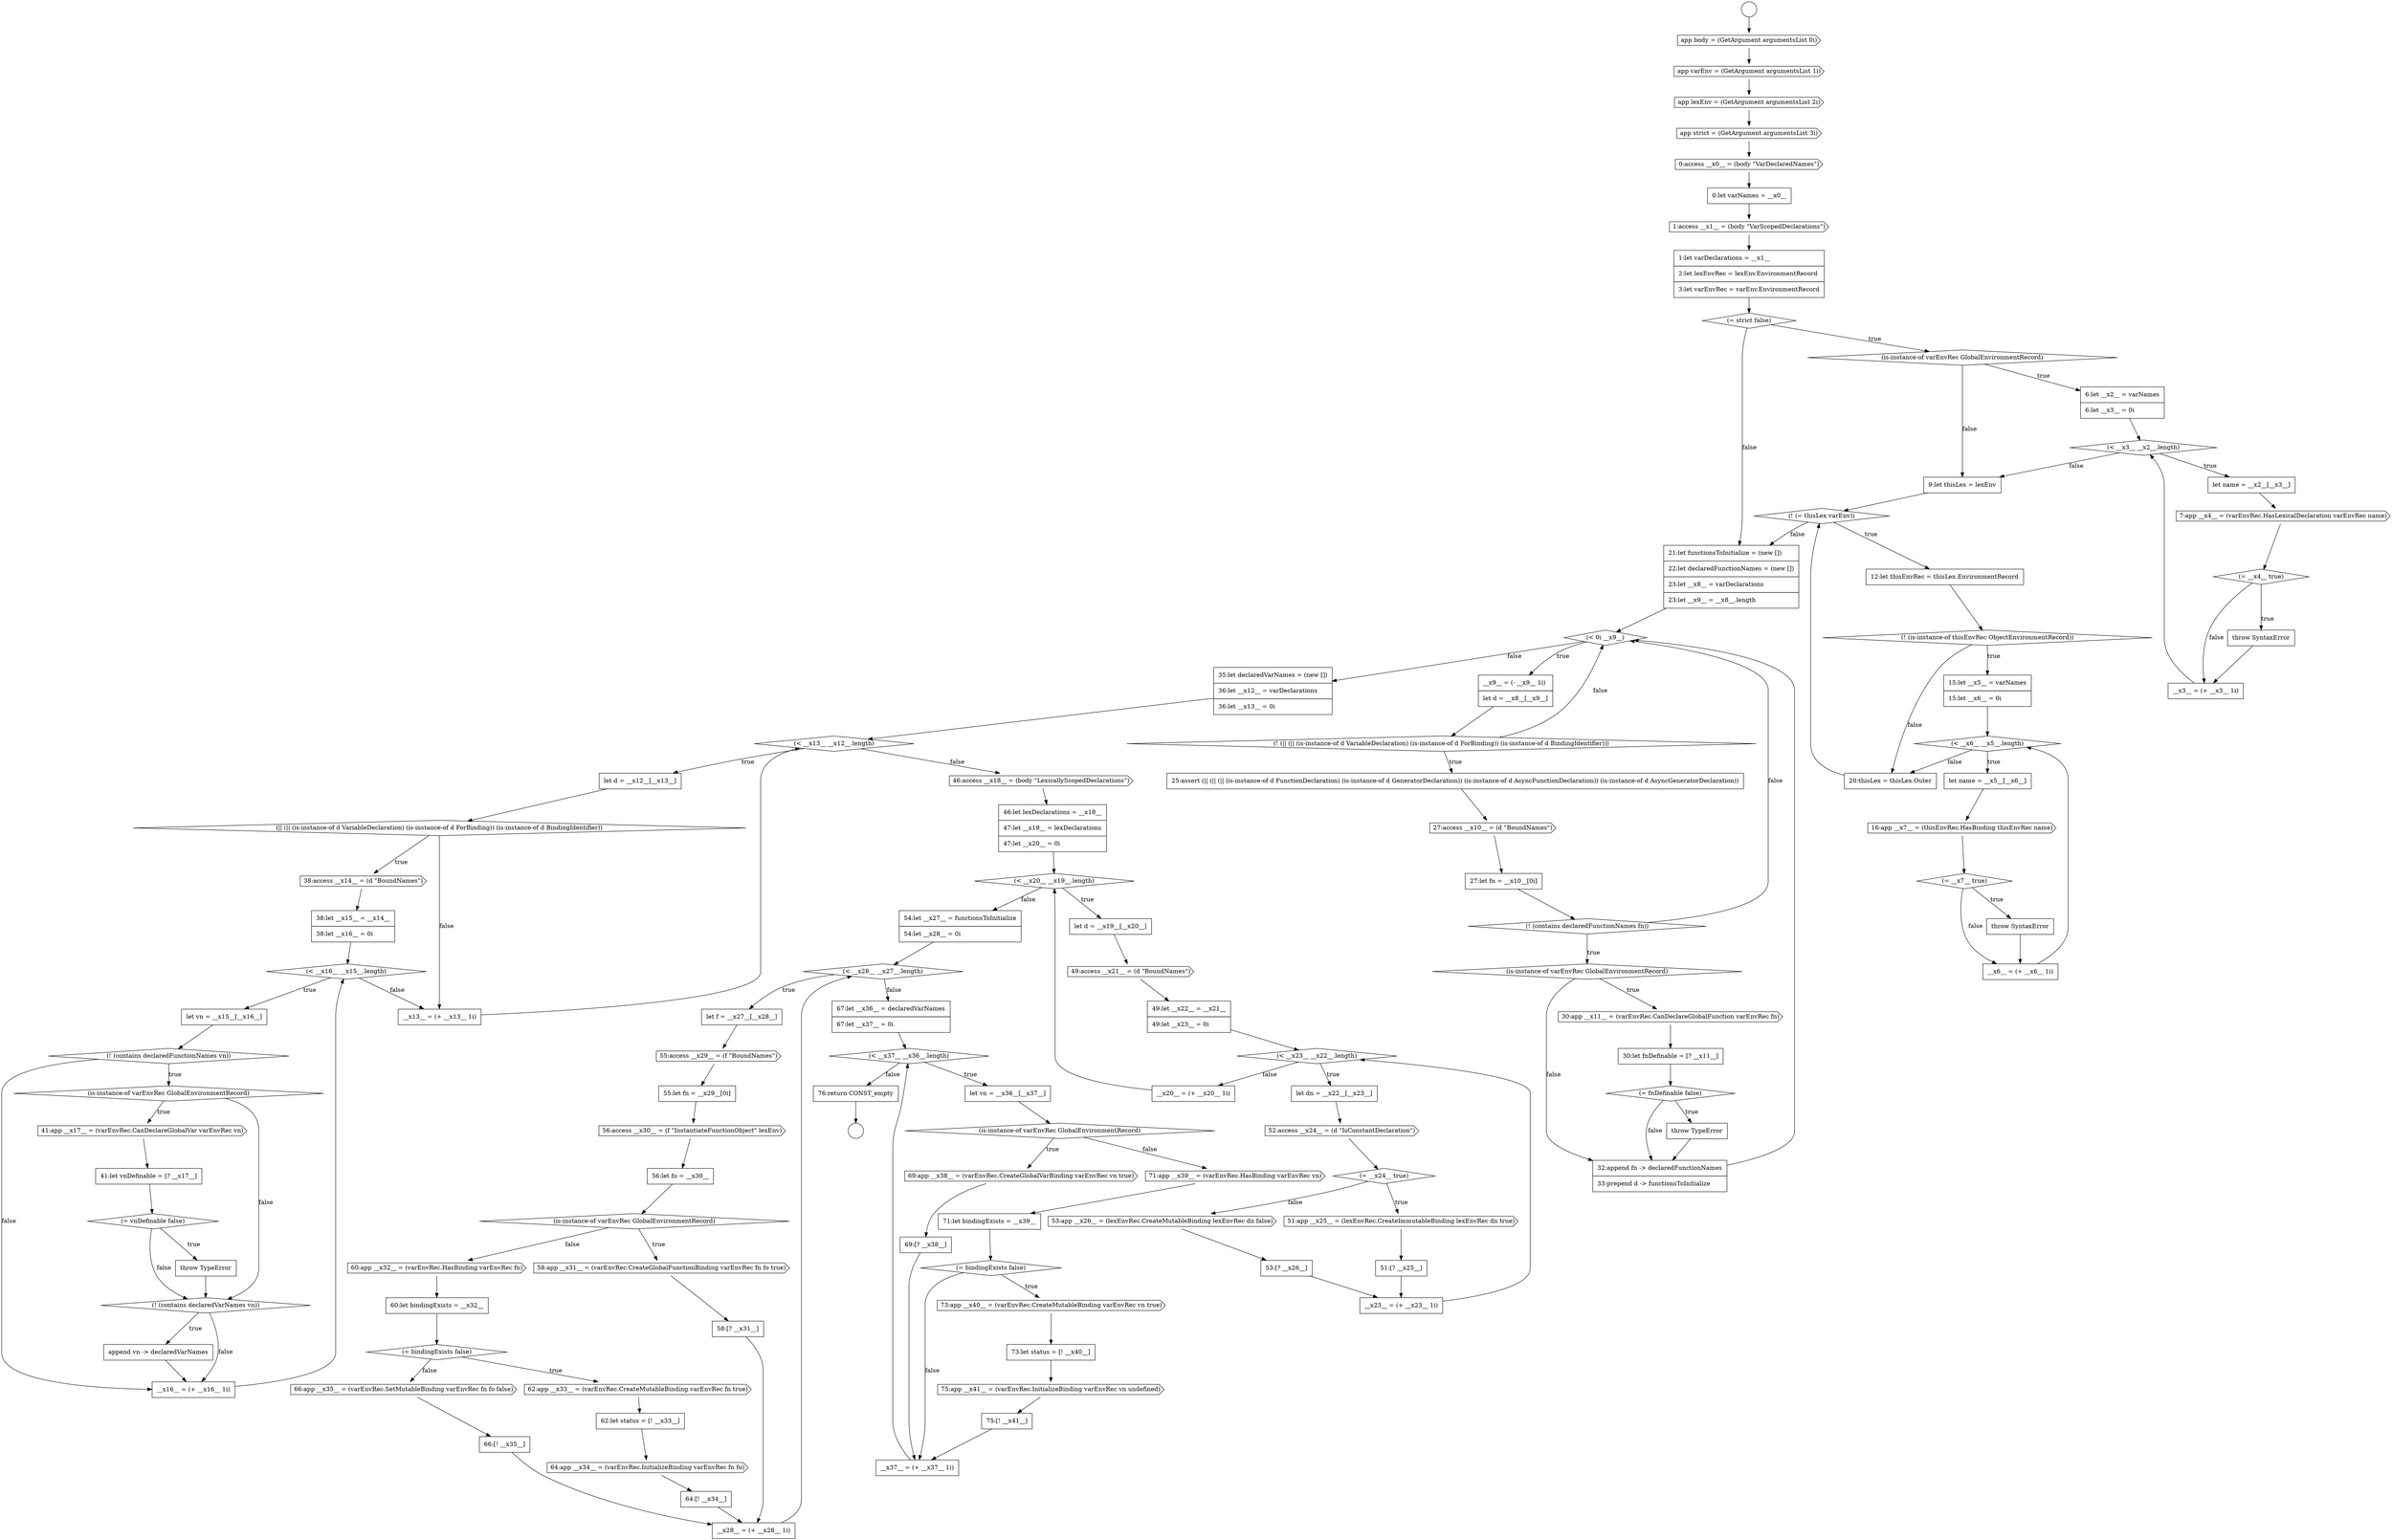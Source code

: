 digraph {
  node5 [shape=cds, label=<<font color="black">app strict = (GetArgument argumentsList 3i)</font>> color="black" fillcolor="white" style=filled]
  node112 [shape=none, margin=0, label=<<font color="black">
    <table border="0" cellborder="1" cellspacing="0" cellpadding="10">
      <tr><td align="left">__x37__ = (+ __x37__ 1i)</td></tr>
    </table>
  </font>> color="black" fillcolor="white" style=filled]
  node69 [shape=diamond, label=<<font color="black">(&lt; __x23__ __x22__.length)</font>> color="black" fillcolor="white" style=filled]
  node101 [shape=none, margin=0, label=<<font color="black">
    <table border="0" cellborder="1" cellspacing="0" cellpadding="10">
      <tr><td align="left">let vn = __x36__[__x37__]</td></tr>
    </table>
  </font>> color="black" fillcolor="white" style=filled]
  node0 [shape=circle label=" " color="black" fillcolor="white" style=filled]
  node88 [shape=none, margin=0, label=<<font color="black">
    <table border="0" cellborder="1" cellspacing="0" cellpadding="10">
      <tr><td align="left">58:[? __x31__]</td></tr>
    </table>
  </font>> color="black" fillcolor="white" style=filled]
  node10 [shape=diamond, label=<<font color="black">(= strict false)</font>> color="black" fillcolor="white" style=filled]
  node56 [shape=none, margin=0, label=<<font color="black">
    <table border="0" cellborder="1" cellspacing="0" cellpadding="10">
      <tr><td align="left">41:let vnDefinable = [? __x17__]</td></tr>
    </table>
  </font>> color="black" fillcolor="white" style=filled]
  node42 [shape=diamond, label=<<font color="black">(= fnDefinable false)</font>> color="black" fillcolor="white" style=filled]
  node24 [shape=diamond, label=<<font color="black">(&lt; __x6__ __x5__.length)</font>> color="black" fillcolor="white" style=filled]
  node37 [shape=none, margin=0, label=<<font color="black">
    <table border="0" cellborder="1" cellspacing="0" cellpadding="10">
      <tr><td align="left">27:let fn = __x10__[0i]</td></tr>
    </table>
  </font>> color="black" fillcolor="white" style=filled]
  node25 [shape=none, margin=0, label=<<font color="black">
    <table border="0" cellborder="1" cellspacing="0" cellpadding="10">
      <tr><td align="left">let name = __x5__[__x6__]</td></tr>
    </table>
  </font>> color="black" fillcolor="white" style=filled]
  node52 [shape=none, margin=0, label=<<font color="black">
    <table border="0" cellborder="1" cellspacing="0" cellpadding="10">
      <tr><td align="left">let vn = __x15__[__x16__]</td></tr>
    </table>
  </font>> color="black" fillcolor="white" style=filled]
  node14 [shape=none, margin=0, label=<<font color="black">
    <table border="0" cellborder="1" cellspacing="0" cellpadding="10">
      <tr><td align="left">let name = __x2__[__x3__]</td></tr>
    </table>
  </font>> color="black" fillcolor="white" style=filled]
  node110 [shape=cds, label=<<font color="black">75:app __x41__ = (varEnvRec.InitializeBinding varEnvRec vn undefined)</font>> color="black" fillcolor="white" style=filled]
  node20 [shape=diamond, label=<<font color="black">(! (= thisLex varEnv))</font>> color="black" fillcolor="white" style=filled]
  node46 [shape=diamond, label=<<font color="black">(&lt; __x13__ __x12__.length)</font>> color="black" fillcolor="white" style=filled]
  node93 [shape=none, margin=0, label=<<font color="black">
    <table border="0" cellborder="1" cellspacing="0" cellpadding="10">
      <tr><td align="left">62:let status = [! __x33__]</td></tr>
    </table>
  </font>> color="black" fillcolor="white" style=filled]
  node57 [shape=diamond, label=<<font color="black">(= vnDefinable false)</font>> color="black" fillcolor="white" style=filled]
  node78 [shape=none, margin=0, label=<<font color="black">
    <table border="0" cellborder="1" cellspacing="0" cellpadding="10">
      <tr><td align="left">__x20__ = (+ __x20__ 1i)</td></tr>
    </table>
  </font>> color="black" fillcolor="white" style=filled]
  node29 [shape=none, margin=0, label=<<font color="black">
    <table border="0" cellborder="1" cellspacing="0" cellpadding="10">
      <tr><td align="left">__x6__ = (+ __x6__ 1i)</td></tr>
    </table>
  </font>> color="black" fillcolor="white" style=filled]
  node106 [shape=none, margin=0, label=<<font color="black">
    <table border="0" cellborder="1" cellspacing="0" cellpadding="10">
      <tr><td align="left">71:let bindingExists = __x39__</td></tr>
    </table>
  </font>> color="black" fillcolor="white" style=filled]
  node84 [shape=cds, label=<<font color="black">56:access __x30__ = (f &quot;InstantiateFunctionObject&quot; lexEnv)</font>> color="black" fillcolor="white" style=filled]
  node61 [shape=none, margin=0, label=<<font color="black">
    <table border="0" cellborder="1" cellspacing="0" cellpadding="10">
      <tr><td align="left">__x16__ = (+ __x16__ 1i)</td></tr>
    </table>
  </font>> color="black" fillcolor="white" style=filled]
  node89 [shape=cds, label=<<font color="black">60:app __x32__ = (varEnvRec.HasBinding varEnvRec fn)</font>> color="black" fillcolor="white" style=filled]
  node1 [shape=circle label=" " color="black" fillcolor="white" style=filled]
  node74 [shape=none, margin=0, label=<<font color="black">
    <table border="0" cellborder="1" cellspacing="0" cellpadding="10">
      <tr><td align="left">51:[? __x25__]</td></tr>
    </table>
  </font>> color="black" fillcolor="white" style=filled]
  node6 [shape=cds, label=<<font color="black">0:access __x0__ = (body &quot;VarDeclaredNames&quot;)</font>> color="black" fillcolor="white" style=filled]
  node60 [shape=none, margin=0, label=<<font color="black">
    <table border="0" cellborder="1" cellspacing="0" cellpadding="10">
      <tr><td align="left">append vn -&gt; declaredVarNames</td></tr>
    </table>
  </font>> color="black" fillcolor="white" style=filled]
  node85 [shape=none, margin=0, label=<<font color="black">
    <table border="0" cellborder="1" cellspacing="0" cellpadding="10">
      <tr><td align="left">56:let fo = __x30__</td></tr>
    </table>
  </font>> color="black" fillcolor="white" style=filled]
  node102 [shape=diamond, label=<<font color="black">(is-instance-of varEnvRec GlobalEnvironmentRecord)</font>> color="black" fillcolor="white" style=filled]
  node70 [shape=none, margin=0, label=<<font color="black">
    <table border="0" cellborder="1" cellspacing="0" cellpadding="10">
      <tr><td align="left">let dn = __x22__[__x23__]</td></tr>
    </table>
  </font>> color="black" fillcolor="white" style=filled]
  node21 [shape=none, margin=0, label=<<font color="black">
    <table border="0" cellborder="1" cellspacing="0" cellpadding="10">
      <tr><td align="left">12:let thisEnvRec = thisLex.EnvironmentRecord</td></tr>
    </table>
  </font>> color="black" fillcolor="white" style=filled]
  node33 [shape=none, margin=0, label=<<font color="black">
    <table border="0" cellborder="1" cellspacing="0" cellpadding="10">
      <tr><td align="left">__x9__ = (- __x9__ 1i)</td></tr>
      <tr><td align="left">let d = __x8__[__x9__]</td></tr>
    </table>
  </font>> color="black" fillcolor="white" style=filled]
  node28 [shape=none, margin=0, label=<<font color="black">
    <table border="0" cellborder="1" cellspacing="0" cellpadding="10">
      <tr><td align="left">throw SyntaxError</td></tr>
    </table>
  </font>> color="black" fillcolor="white" style=filled]
  node38 [shape=diamond, label=<<font color="black">(! (contains declaredFunctionNames fn))</font>> color="black" fillcolor="white" style=filled]
  node92 [shape=cds, label=<<font color="black">62:app __x33__ = (varEnvRec.CreateMutableBinding varEnvRec fn true)</font>> color="black" fillcolor="white" style=filled]
  node65 [shape=diamond, label=<<font color="black">(&lt; __x20__ __x19__.length)</font>> color="black" fillcolor="white" style=filled]
  node97 [shape=none, margin=0, label=<<font color="black">
    <table border="0" cellborder="1" cellspacing="0" cellpadding="10">
      <tr><td align="left">66:[! __x35__]</td></tr>
    </table>
  </font>> color="black" fillcolor="white" style=filled]
  node9 [shape=none, margin=0, label=<<font color="black">
    <table border="0" cellborder="1" cellspacing="0" cellpadding="10">
      <tr><td align="left">1:let varDeclarations = __x1__</td></tr>
      <tr><td align="left">2:let lexEnvRec = lexEnv.EnvironmentRecord</td></tr>
      <tr><td align="left">3:let varEnvRec = varEnv.EnvironmentRecord</td></tr>
    </table>
  </font>> color="black" fillcolor="white" style=filled]
  node53 [shape=diamond, label=<<font color="black">(! (contains declaredFunctionNames vn))</font>> color="black" fillcolor="white" style=filled]
  node109 [shape=none, margin=0, label=<<font color="black">
    <table border="0" cellborder="1" cellspacing="0" cellpadding="10">
      <tr><td align="left">73:let status = [! __x40__]</td></tr>
    </table>
  </font>> color="black" fillcolor="white" style=filled]
  node77 [shape=none, margin=0, label=<<font color="black">
    <table border="0" cellborder="1" cellspacing="0" cellpadding="10">
      <tr><td align="left">__x23__ = (+ __x23__ 1i)</td></tr>
    </table>
  </font>> color="black" fillcolor="white" style=filled]
  node96 [shape=cds, label=<<font color="black">66:app __x35__ = (varEnvRec.SetMutableBinding varEnvRec fn fo false)</font>> color="black" fillcolor="white" style=filled]
  node13 [shape=diamond, label=<<font color="black">(&lt; __x3__ __x2__.length)</font>> color="black" fillcolor="white" style=filled]
  node41 [shape=none, margin=0, label=<<font color="black">
    <table border="0" cellborder="1" cellspacing="0" cellpadding="10">
      <tr><td align="left">30:let fnDefinable = [? __x11__]</td></tr>
    </table>
  </font>> color="black" fillcolor="white" style=filled]
  node73 [shape=cds, label=<<font color="black">51:app __x25__ = (lexEnvRec.CreateImmutableBinding lexEnvRec dn true)</font>> color="black" fillcolor="white" style=filled]
  node105 [shape=cds, label=<<font color="black">71:app __x39__ = (varEnvRec.HasBinding varEnvRec vn)</font>> color="black" fillcolor="white" style=filled]
  node2 [shape=cds, label=<<font color="black">app body = (GetArgument argumentsList 0i)</font>> color="black" fillcolor="white" style=filled]
  node45 [shape=none, margin=0, label=<<font color="black">
    <table border="0" cellborder="1" cellspacing="0" cellpadding="10">
      <tr><td align="left">35:let declaredVarNames = (new [])</td></tr>
      <tr><td align="left">36:let __x12__ = varDeclarations</td></tr>
      <tr><td align="left">36:let __x13__ = 0i</td></tr>
    </table>
  </font>> color="black" fillcolor="white" style=filled]
  node64 [shape=none, margin=0, label=<<font color="black">
    <table border="0" cellborder="1" cellspacing="0" cellpadding="10">
      <tr><td align="left">46:let lexDeclarations = __x18__</td></tr>
      <tr><td align="left">47:let __x19__ = lexDeclarations</td></tr>
      <tr><td align="left">47:let __x20__ = 0i</td></tr>
    </table>
  </font>> color="black" fillcolor="white" style=filled]
  node17 [shape=none, margin=0, label=<<font color="black">
    <table border="0" cellborder="1" cellspacing="0" cellpadding="10">
      <tr><td align="left">throw SyntaxError</td></tr>
    </table>
  </font>> color="black" fillcolor="white" style=filled]
  node32 [shape=diamond, label=<<font color="black">(&lt; 0i __x9__)</font>> color="black" fillcolor="white" style=filled]
  node34 [shape=diamond, label=<<font color="black">(! (|| (|| (is-instance-of d VariableDeclaration) (is-instance-of d ForBinding)) (is-instance-of d BindingIdentifier)))</font>> color="black" fillcolor="white" style=filled]
  node22 [shape=diamond, label=<<font color="black">(! (is-instance-of thisEnvRec ObjectEnvironmentRecord))</font>> color="black" fillcolor="white" style=filled]
  node44 [shape=none, margin=0, label=<<font color="black">
    <table border="0" cellborder="1" cellspacing="0" cellpadding="10">
      <tr><td align="left">32:append fn -&gt; declaredFunctionNames</td></tr>
      <tr><td align="left">33:prepend d -&gt; functionsToInitialize</td></tr>
    </table>
  </font>> color="black" fillcolor="white" style=filled]
  node59 [shape=diamond, label=<<font color="black">(! (contains declaredVarNames vn))</font>> color="black" fillcolor="white" style=filled]
  node27 [shape=diamond, label=<<font color="black">(= __x7__ true)</font>> color="black" fillcolor="white" style=filled]
  node71 [shape=cds, label=<<font color="black">52:access __x24__ = (d &quot;IsConstantDeclaration&quot;)</font>> color="black" fillcolor="white" style=filled]
  node12 [shape=none, margin=0, label=<<font color="black">
    <table border="0" cellborder="1" cellspacing="0" cellpadding="10">
      <tr><td align="left">6:let __x2__ = varNames</td></tr>
      <tr><td align="left">6:let __x3__ = 0i</td></tr>
    </table>
  </font>> color="black" fillcolor="white" style=filled]
  node54 [shape=diamond, label=<<font color="black">(is-instance-of varEnvRec GlobalEnvironmentRecord)</font>> color="black" fillcolor="white" style=filled]
  node49 [shape=cds, label=<<font color="black">38:access __x14__ = (d &quot;BoundNames&quot;)</font>> color="black" fillcolor="white" style=filled]
  node86 [shape=diamond, label=<<font color="black">(is-instance-of varEnvRec GlobalEnvironmentRecord)</font>> color="black" fillcolor="white" style=filled]
  node113 [shape=none, margin=0, label=<<font color="black">
    <table border="0" cellborder="1" cellspacing="0" cellpadding="10">
      <tr><td align="left">76:return CONST_empty</td></tr>
    </table>
  </font>> color="black" fillcolor="white" style=filled]
  node81 [shape=none, margin=0, label=<<font color="black">
    <table border="0" cellborder="1" cellspacing="0" cellpadding="10">
      <tr><td align="left">let f = __x27__[__x28__]</td></tr>
    </table>
  </font>> color="black" fillcolor="white" style=filled]
  node76 [shape=none, margin=0, label=<<font color="black">
    <table border="0" cellborder="1" cellspacing="0" cellpadding="10">
      <tr><td align="left">53:[? __x26__]</td></tr>
    </table>
  </font>> color="black" fillcolor="white" style=filled]
  node7 [shape=none, margin=0, label=<<font color="black">
    <table border="0" cellborder="1" cellspacing="0" cellpadding="10">
      <tr><td align="left">0:let varNames = __x0__</td></tr>
    </table>
  </font>> color="black" fillcolor="white" style=filled]
  node39 [shape=diamond, label=<<font color="black">(is-instance-of varEnvRec GlobalEnvironmentRecord)</font>> color="black" fillcolor="white" style=filled]
  node98 [shape=none, margin=0, label=<<font color="black">
    <table border="0" cellborder="1" cellspacing="0" cellpadding="10">
      <tr><td align="left">__x28__ = (+ __x28__ 1i)</td></tr>
    </table>
  </font>> color="black" fillcolor="white" style=filled]
  node103 [shape=cds, label=<<font color="black">69:app __x38__ = (varEnvRec.CreateGlobalVarBinding varEnvRec vn true)</font>> color="black" fillcolor="white" style=filled]
  node91 [shape=diamond, label=<<font color="black">(= bindingExists false)</font>> color="black" fillcolor="white" style=filled]
  node66 [shape=none, margin=0, label=<<font color="black">
    <table border="0" cellborder="1" cellspacing="0" cellpadding="10">
      <tr><td align="left">let d = __x19__[__x20__]</td></tr>
    </table>
  </font>> color="black" fillcolor="white" style=filled]
  node108 [shape=cds, label=<<font color="black">73:app __x40__ = (varEnvRec.CreateMutableBinding varEnvRec vn true)</font>> color="black" fillcolor="white" style=filled]
  node3 [shape=cds, label=<<font color="black">app varEnv = (GetArgument argumentsList 1i)</font>> color="black" fillcolor="white" style=filled]
  node80 [shape=diamond, label=<<font color="black">(&lt; __x28__ __x27__.length)</font>> color="black" fillcolor="white" style=filled]
  node35 [shape=none, margin=0, label=<<font color="black">
    <table border="0" cellborder="1" cellspacing="0" cellpadding="10">
      <tr><td align="left">25:assert (|| (|| (|| (is-instance-of d FunctionDeclaration) (is-instance-of d GeneratorDeclaration)) (is-instance-of d AsyncFunctionDeclaration)) (is-instance-of d AsyncGeneratorDeclaration))</td></tr>
    </table>
  </font>> color="black" fillcolor="white" style=filled]
  node48 [shape=diamond, label=<<font color="black">(|| (|| (is-instance-of d VariableDeclaration) (is-instance-of d ForBinding)) (is-instance-of d BindingIdentifier))</font>> color="black" fillcolor="white" style=filled]
  node63 [shape=cds, label=<<font color="black">46:access __x18__ = (body &quot;LexicallyScopedDeclarations&quot;)</font>> color="black" fillcolor="white" style=filled]
  node18 [shape=none, margin=0, label=<<font color="black">
    <table border="0" cellborder="1" cellspacing="0" cellpadding="10">
      <tr><td align="left">__x3__ = (+ __x3__ 1i)</td></tr>
    </table>
  </font>> color="black" fillcolor="white" style=filled]
  node95 [shape=none, margin=0, label=<<font color="black">
    <table border="0" cellborder="1" cellspacing="0" cellpadding="10">
      <tr><td align="left">64:[! __x34__]</td></tr>
    </table>
  </font>> color="black" fillcolor="white" style=filled]
  node50 [shape=none, margin=0, label=<<font color="black">
    <table border="0" cellborder="1" cellspacing="0" cellpadding="10">
      <tr><td align="left">38:let __x15__ = __x14__</td></tr>
      <tr><td align="left">38:let __x16__ = 0i</td></tr>
    </table>
  </font>> color="black" fillcolor="white" style=filled]
  node67 [shape=cds, label=<<font color="black">49:access __x21__ = (d &quot;BoundNames&quot;)</font>> color="black" fillcolor="white" style=filled]
  node16 [shape=diamond, label=<<font color="black">(= __x4__ true)</font>> color="black" fillcolor="white" style=filled]
  node31 [shape=none, margin=0, label=<<font color="black">
    <table border="0" cellborder="1" cellspacing="0" cellpadding="10">
      <tr><td align="left">21:let functionsToInitialize = (new [])</td></tr>
      <tr><td align="left">22:let declaredFunctionNames = (new [])</td></tr>
      <tr><td align="left">23:let __x8__ = varDeclarations</td></tr>
      <tr><td align="left">23:let __x9__ = __x8__.length</td></tr>
    </table>
  </font>> color="black" fillcolor="white" style=filled]
  node11 [shape=diamond, label=<<font color="black">(is-instance-of varEnvRec GlobalEnvironmentRecord)</font>> color="black" fillcolor="white" style=filled]
  node72 [shape=diamond, label=<<font color="black">(= __x24__ true)</font>> color="black" fillcolor="white" style=filled]
  node43 [shape=none, margin=0, label=<<font color="black">
    <table border="0" cellborder="1" cellspacing="0" cellpadding="10">
      <tr><td align="left">throw TypeError</td></tr>
    </table>
  </font>> color="black" fillcolor="white" style=filled]
  node99 [shape=none, margin=0, label=<<font color="black">
    <table border="0" cellborder="1" cellspacing="0" cellpadding="10">
      <tr><td align="left">67:let __x36__ = declaredVarNames</td></tr>
      <tr><td align="left">67:let __x37__ = 0i</td></tr>
    </table>
  </font>> color="black" fillcolor="white" style=filled]
  node87 [shape=cds, label=<<font color="black">58:app __x31__ = (varEnvRec.CreateGlobalFunctionBinding varEnvRec fn fo true)</font>> color="black" fillcolor="white" style=filled]
  node104 [shape=none, margin=0, label=<<font color="black">
    <table border="0" cellborder="1" cellspacing="0" cellpadding="10">
      <tr><td align="left">69:[? __x38__]</td></tr>
    </table>
  </font>> color="black" fillcolor="white" style=filled]
  node40 [shape=cds, label=<<font color="black">30:app __x11__ = (varEnvRec.CanDeclareGlobalFunction varEnvRec fn)</font>> color="black" fillcolor="white" style=filled]
  node26 [shape=cds, label=<<font color="black">16:app __x7__ = (thisEnvRec.HasBinding thisEnvRec name)</font>> color="black" fillcolor="white" style=filled]
  node55 [shape=cds, label=<<font color="black">41:app __x17__ = (varEnvRec.CanDeclareGlobalVar varEnvRec vn)</font>> color="black" fillcolor="white" style=filled]
  node23 [shape=none, margin=0, label=<<font color="black">
    <table border="0" cellborder="1" cellspacing="0" cellpadding="10">
      <tr><td align="left">15:let __x5__ = varNames</td></tr>
      <tr><td align="left">15:let __x6__ = 0i</td></tr>
    </table>
  </font>> color="black" fillcolor="white" style=filled]
  node8 [shape=cds, label=<<font color="black">1:access __x1__ = (body &quot;VarScopedDeclarations&quot;)</font>> color="black" fillcolor="white" style=filled]
  node75 [shape=cds, label=<<font color="black">53:app __x26__ = (lexEnvRec.CreateMutableBinding lexEnvRec dn false)</font>> color="black" fillcolor="white" style=filled]
  node58 [shape=none, margin=0, label=<<font color="black">
    <table border="0" cellborder="1" cellspacing="0" cellpadding="10">
      <tr><td align="left">throw TypeError</td></tr>
    </table>
  </font>> color="black" fillcolor="white" style=filled]
  node82 [shape=cds, label=<<font color="black">55:access __x29__ = (f &quot;BoundNames&quot;)</font>> color="black" fillcolor="white" style=filled]
  node36 [shape=cds, label=<<font color="black">27:access __x10__ = (d &quot;BoundNames&quot;)</font>> color="black" fillcolor="white" style=filled]
  node30 [shape=none, margin=0, label=<<font color="black">
    <table border="0" cellborder="1" cellspacing="0" cellpadding="10">
      <tr><td align="left">20:thisLex = thisLex.Outer</td></tr>
    </table>
  </font>> color="black" fillcolor="white" style=filled]
  node51 [shape=diamond, label=<<font color="black">(&lt; __x16__ __x15__.length)</font>> color="black" fillcolor="white" style=filled]
  node19 [shape=none, margin=0, label=<<font color="black">
    <table border="0" cellborder="1" cellspacing="0" cellpadding="10">
      <tr><td align="left">9:let thisLex = lexEnv</td></tr>
    </table>
  </font>> color="black" fillcolor="white" style=filled]
  node107 [shape=diamond, label=<<font color="black">(= bindingExists false)</font>> color="black" fillcolor="white" style=filled]
  node4 [shape=cds, label=<<font color="black">app lexEnv = (GetArgument argumentsList 2i)</font>> color="black" fillcolor="white" style=filled]
  node79 [shape=none, margin=0, label=<<font color="black">
    <table border="0" cellborder="1" cellspacing="0" cellpadding="10">
      <tr><td align="left">54:let __x27__ = functionsToInitialize</td></tr>
      <tr><td align="left">54:let __x28__ = 0i</td></tr>
    </table>
  </font>> color="black" fillcolor="white" style=filled]
  node94 [shape=cds, label=<<font color="black">64:app __x34__ = (varEnvRec.InitializeBinding varEnvRec fn fo)</font>> color="black" fillcolor="white" style=filled]
  node47 [shape=none, margin=0, label=<<font color="black">
    <table border="0" cellborder="1" cellspacing="0" cellpadding="10">
      <tr><td align="left">let d = __x12__[__x13__]</td></tr>
    </table>
  </font>> color="black" fillcolor="white" style=filled]
  node15 [shape=cds, label=<<font color="black">7:app __x4__ = (varEnvRec.HasLexicalDeclaration varEnvRec name)</font>> color="black" fillcolor="white" style=filled]
  node68 [shape=none, margin=0, label=<<font color="black">
    <table border="0" cellborder="1" cellspacing="0" cellpadding="10">
      <tr><td align="left">49:let __x22__ = __x21__</td></tr>
      <tr><td align="left">49:let __x23__ = 0i</td></tr>
    </table>
  </font>> color="black" fillcolor="white" style=filled]
  node62 [shape=none, margin=0, label=<<font color="black">
    <table border="0" cellborder="1" cellspacing="0" cellpadding="10">
      <tr><td align="left">__x13__ = (+ __x13__ 1i)</td></tr>
    </table>
  </font>> color="black" fillcolor="white" style=filled]
  node83 [shape=none, margin=0, label=<<font color="black">
    <table border="0" cellborder="1" cellspacing="0" cellpadding="10">
      <tr><td align="left">55:let fn = __x29__[0i]</td></tr>
    </table>
  </font>> color="black" fillcolor="white" style=filled]
  node100 [shape=diamond, label=<<font color="black">(&lt; __x37__ __x36__.length)</font>> color="black" fillcolor="white" style=filled]
  node90 [shape=none, margin=0, label=<<font color="black">
    <table border="0" cellborder="1" cellspacing="0" cellpadding="10">
      <tr><td align="left">60:let bindingExists = __x32__</td></tr>
    </table>
  </font>> color="black" fillcolor="white" style=filled]
  node111 [shape=none, margin=0, label=<<font color="black">
    <table border="0" cellborder="1" cellspacing="0" cellpadding="10">
      <tr><td align="left">75:[! __x41__]</td></tr>
    </table>
  </font>> color="black" fillcolor="white" style=filled]
  node66 -> node67 [ color="black"]
  node91 -> node92 [label=<<font color="black">true</font>> color="black"]
  node91 -> node96 [label=<<font color="black">false</font>> color="black"]
  node40 -> node41 [ color="black"]
  node5 -> node6 [ color="black"]
  node48 -> node49 [label=<<font color="black">true</font>> color="black"]
  node48 -> node62 [label=<<font color="black">false</font>> color="black"]
  node3 -> node4 [ color="black"]
  node63 -> node64 [ color="black"]
  node69 -> node70 [label=<<font color="black">true</font>> color="black"]
  node69 -> node78 [label=<<font color="black">false</font>> color="black"]
  node28 -> node29 [ color="black"]
  node64 -> node65 [ color="black"]
  node72 -> node73 [label=<<font color="black">true</font>> color="black"]
  node72 -> node75 [label=<<font color="black">false</font>> color="black"]
  node67 -> node68 [ color="black"]
  node7 -> node8 [ color="black"]
  node77 -> node69 [ color="black"]
  node71 -> node72 [ color="black"]
  node61 -> node51 [ color="black"]
  node51 -> node52 [label=<<font color="black">true</font>> color="black"]
  node51 -> node62 [label=<<font color="black">false</font>> color="black"]
  node29 -> node24 [ color="black"]
  node108 -> node109 [ color="black"]
  node2 -> node3 [ color="black"]
  node15 -> node16 [ color="black"]
  node55 -> node56 [ color="black"]
  node109 -> node110 [ color="black"]
  node83 -> node84 [ color="black"]
  node96 -> node97 [ color="black"]
  node30 -> node20 [ color="black"]
  node19 -> node20 [ color="black"]
  node59 -> node60 [label=<<font color="black">true</font>> color="black"]
  node59 -> node61 [label=<<font color="black">false</font>> color="black"]
  node35 -> node36 [ color="black"]
  node78 -> node65 [ color="black"]
  node93 -> node94 [ color="black"]
  node79 -> node80 [ color="black"]
  node12 -> node13 [ color="black"]
  node45 -> node46 [ color="black"]
  node101 -> node102 [ color="black"]
  node0 -> node2 [ color="black"]
  node75 -> node76 [ color="black"]
  node80 -> node81 [label=<<font color="black">true</font>> color="black"]
  node80 -> node99 [label=<<font color="black">false</font>> color="black"]
  node99 -> node100 [ color="black"]
  node36 -> node37 [ color="black"]
  node32 -> node33 [label=<<font color="black">true</font>> color="black"]
  node32 -> node45 [label=<<font color="black">false</font>> color="black"]
  node70 -> node71 [ color="black"]
  node6 -> node7 [ color="black"]
  node76 -> node77 [ color="black"]
  node52 -> node53 [ color="black"]
  node84 -> node85 [ color="black"]
  node87 -> node88 [ color="black"]
  node43 -> node44 [ color="black"]
  node9 -> node10 [ color="black"]
  node37 -> node38 [ color="black"]
  node68 -> node69 [ color="black"]
  node113 -> node1 [ color="black"]
  node39 -> node40 [label=<<font color="black">true</font>> color="black"]
  node39 -> node44 [label=<<font color="black">false</font>> color="black"]
  node57 -> node58 [label=<<font color="black">true</font>> color="black"]
  node57 -> node59 [label=<<font color="black">false</font>> color="black"]
  node23 -> node24 [ color="black"]
  node31 -> node32 [ color="black"]
  node22 -> node23 [label=<<font color="black">true</font>> color="black"]
  node22 -> node30 [label=<<font color="black">false</font>> color="black"]
  node14 -> node15 [ color="black"]
  node100 -> node101 [label=<<font color="black">true</font>> color="black"]
  node100 -> node113 [label=<<font color="black">false</font>> color="black"]
  node26 -> node27 [ color="black"]
  node27 -> node28 [label=<<font color="black">true</font>> color="black"]
  node27 -> node29 [label=<<font color="black">false</font>> color="black"]
  node98 -> node80 [ color="black"]
  node103 -> node104 [ color="black"]
  node46 -> node47 [label=<<font color="black">true</font>> color="black"]
  node46 -> node63 [label=<<font color="black">false</font>> color="black"]
  node94 -> node95 [ color="black"]
  node53 -> node54 [label=<<font color="black">true</font>> color="black"]
  node53 -> node61 [label=<<font color="black">false</font>> color="black"]
  node42 -> node43 [label=<<font color="black">true</font>> color="black"]
  node42 -> node44 [label=<<font color="black">false</font>> color="black"]
  node102 -> node103 [label=<<font color="black">true</font>> color="black"]
  node102 -> node105 [label=<<font color="black">false</font>> color="black"]
  node16 -> node17 [label=<<font color="black">true</font>> color="black"]
  node16 -> node18 [label=<<font color="black">false</font>> color="black"]
  node47 -> node48 [ color="black"]
  node105 -> node106 [ color="black"]
  node13 -> node14 [label=<<font color="black">true</font>> color="black"]
  node13 -> node19 [label=<<font color="black">false</font>> color="black"]
  node50 -> node51 [ color="black"]
  node4 -> node5 [ color="black"]
  node10 -> node11 [label=<<font color="black">true</font>> color="black"]
  node10 -> node31 [label=<<font color="black">false</font>> color="black"]
  node111 -> node112 [ color="black"]
  node74 -> node77 [ color="black"]
  node25 -> node26 [ color="black"]
  node97 -> node98 [ color="black"]
  node8 -> node9 [ color="black"]
  node112 -> node100 [ color="black"]
  node21 -> node22 [ color="black"]
  node73 -> node74 [ color="black"]
  node95 -> node98 [ color="black"]
  node60 -> node61 [ color="black"]
  node56 -> node57 [ color="black"]
  node24 -> node25 [label=<<font color="black">true</font>> color="black"]
  node24 -> node30 [label=<<font color="black">false</font>> color="black"]
  node20 -> node21 [label=<<font color="black">true</font>> color="black"]
  node20 -> node31 [label=<<font color="black">false</font>> color="black"]
  node104 -> node112 [ color="black"]
  node65 -> node66 [label=<<font color="black">true</font>> color="black"]
  node65 -> node79 [label=<<font color="black">false</font>> color="black"]
  node92 -> node93 [ color="black"]
  node82 -> node83 [ color="black"]
  node89 -> node90 [ color="black"]
  node58 -> node59 [ color="black"]
  node54 -> node55 [label=<<font color="black">true</font>> color="black"]
  node54 -> node59 [label=<<font color="black">false</font>> color="black"]
  node11 -> node12 [label=<<font color="black">true</font>> color="black"]
  node11 -> node19 [label=<<font color="black">false</font>> color="black"]
  node49 -> node50 [ color="black"]
  node86 -> node87 [label=<<font color="black">true</font>> color="black"]
  node86 -> node89 [label=<<font color="black">false</font>> color="black"]
  node62 -> node46 [ color="black"]
  node34 -> node35 [label=<<font color="black">true</font>> color="black"]
  node34 -> node32 [label=<<font color="black">false</font>> color="black"]
  node38 -> node39 [label=<<font color="black">true</font>> color="black"]
  node38 -> node32 [label=<<font color="black">false</font>> color="black"]
  node88 -> node98 [ color="black"]
  node81 -> node82 [ color="black"]
  node106 -> node107 [ color="black"]
  node18 -> node13 [ color="black"]
  node85 -> node86 [ color="black"]
  node110 -> node111 [ color="black"]
  node107 -> node108 [label=<<font color="black">true</font>> color="black"]
  node107 -> node112 [label=<<font color="black">false</font>> color="black"]
  node17 -> node18 [ color="black"]
  node33 -> node34 [ color="black"]
  node44 -> node32 [ color="black"]
  node90 -> node91 [ color="black"]
  node41 -> node42 [ color="black"]
}
